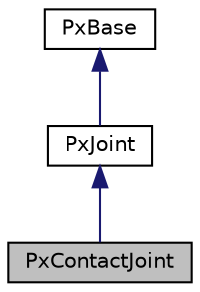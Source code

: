 digraph "PxContactJoint"
{
  edge [fontname="Helvetica",fontsize="10",labelfontname="Helvetica",labelfontsize="10"];
  node [fontname="Helvetica",fontsize="10",shape=record];
  Node0 [label="PxContactJoint",height=0.2,width=0.4,color="black", fillcolor="grey75", style="filled", fontcolor="black"];
  Node1 -> Node0 [dir="back",color="midnightblue",fontsize="10",style="solid",fontname="Helvetica"];
  Node1 [label="PxJoint",height=0.2,width=0.4,color="black", fillcolor="white", style="filled",URL="$classPxJoint.html",tooltip="a base interface providing common functionality for PhysX joints "];
  Node2 -> Node1 [dir="back",color="midnightblue",fontsize="10",style="solid",fontname="Helvetica"];
  Node2 [label="PxBase",height=0.2,width=0.4,color="black", fillcolor="white", style="filled",URL="$classPxBase.html",tooltip="Base class for objects that can be members of a PxCollection. "];
}
